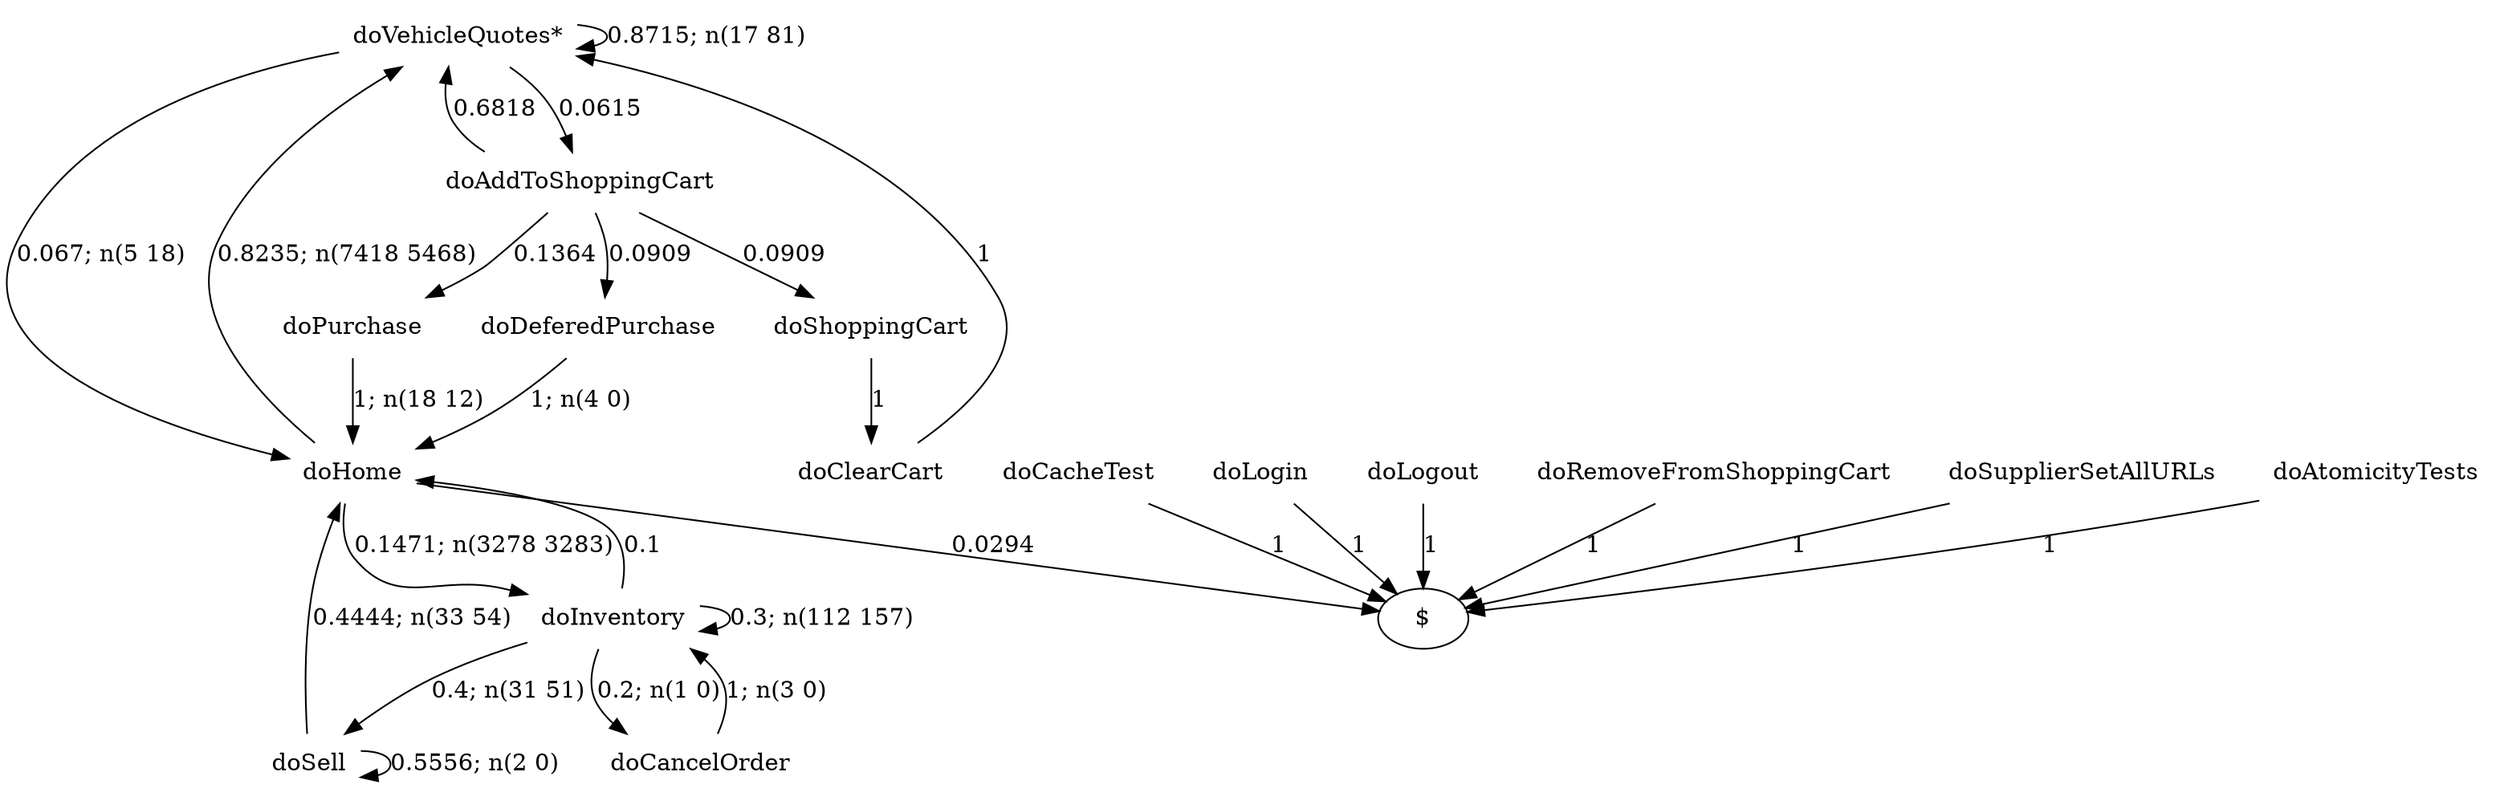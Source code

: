 digraph G {"doVehicleQuotes*" [label="doVehicleQuotes*",shape=none];"doSupplierSetAllURLs" [label="doSupplierSetAllURLs",shape=none];"doAtomicityTests" [label="doAtomicityTests",shape=none];"doCacheTest" [label="doCacheTest",shape=none];"doLogin" [label="doLogin",shape=none];"doAddToShoppingCart" [label="doAddToShoppingCart",shape=none];"doDeferedPurchase" [label="doDeferedPurchase",shape=none];"doHome" [label="doHome",shape=none];"doShoppingCart" [label="doShoppingCart",shape=none];"doClearCart" [label="doClearCart",shape=none];"doPurchase" [label="doPurchase",shape=none];"doInventory" [label="doInventory",shape=none];"doSell" [label="doSell",shape=none];"doLogout" [label="doLogout",shape=none];"doCancelOrder" [label="doCancelOrder",shape=none];"doRemoveFromShoppingCart" [label="doRemoveFromShoppingCart",shape=none];"doVehicleQuotes*"->"doVehicleQuotes*" [style=solid,label="0.8715; n(17 81)"];"doVehicleQuotes*"->"doAddToShoppingCart" [style=solid,label="0.0615"];"doVehicleQuotes*"->"doHome" [style=solid,label="0.067; n(5 18)"];"doSupplierSetAllURLs"->"$" [style=solid,label="1"];"doAtomicityTests"->"$" [style=solid,label="1"];"doCacheTest"->"$" [style=solid,label="1"];"doLogin"->"$" [style=solid,label="1"];"doAddToShoppingCart"->"doVehicleQuotes*" [style=solid,label="0.6818"];"doAddToShoppingCart"->"doDeferedPurchase" [style=solid,label="0.0909"];"doAddToShoppingCart"->"doShoppingCart" [style=solid,label="0.0909"];"doAddToShoppingCart"->"doPurchase" [style=solid,label="0.1364"];"doDeferedPurchase"->"doHome" [style=solid,label="1; n(4 0)"];"doHome"->"doVehicleQuotes*" [style=solid,label="0.8235; n(7418 5468)"];"doHome"->"doInventory" [style=solid,label="0.1471; n(3278 3283)"];"doHome"->"$" [style=solid,label="0.0294"];"doShoppingCart"->"doClearCart" [style=solid,label="1"];"doClearCart"->"doVehicleQuotes*" [style=solid,label="1"];"doPurchase"->"doHome" [style=solid,label="1; n(18 12)"];"doInventory"->"doHome" [style=solid,label="0.1"];"doInventory"->"doInventory" [style=solid,label="0.3; n(112 157)"];"doInventory"->"doSell" [style=solid,label="0.4; n(31 51)"];"doInventory"->"doCancelOrder" [style=solid,label="0.2; n(1 0)"];"doSell"->"doHome" [style=solid,label="0.4444; n(33 54)"];"doSell"->"doSell" [style=solid,label="0.5556; n(2 0)"];"doLogout"->"$" [style=solid,label="1"];"doCancelOrder"->"doInventory" [style=solid,label="1; n(3 0)"];"doRemoveFromShoppingCart"->"$" [style=solid,label="1"];}